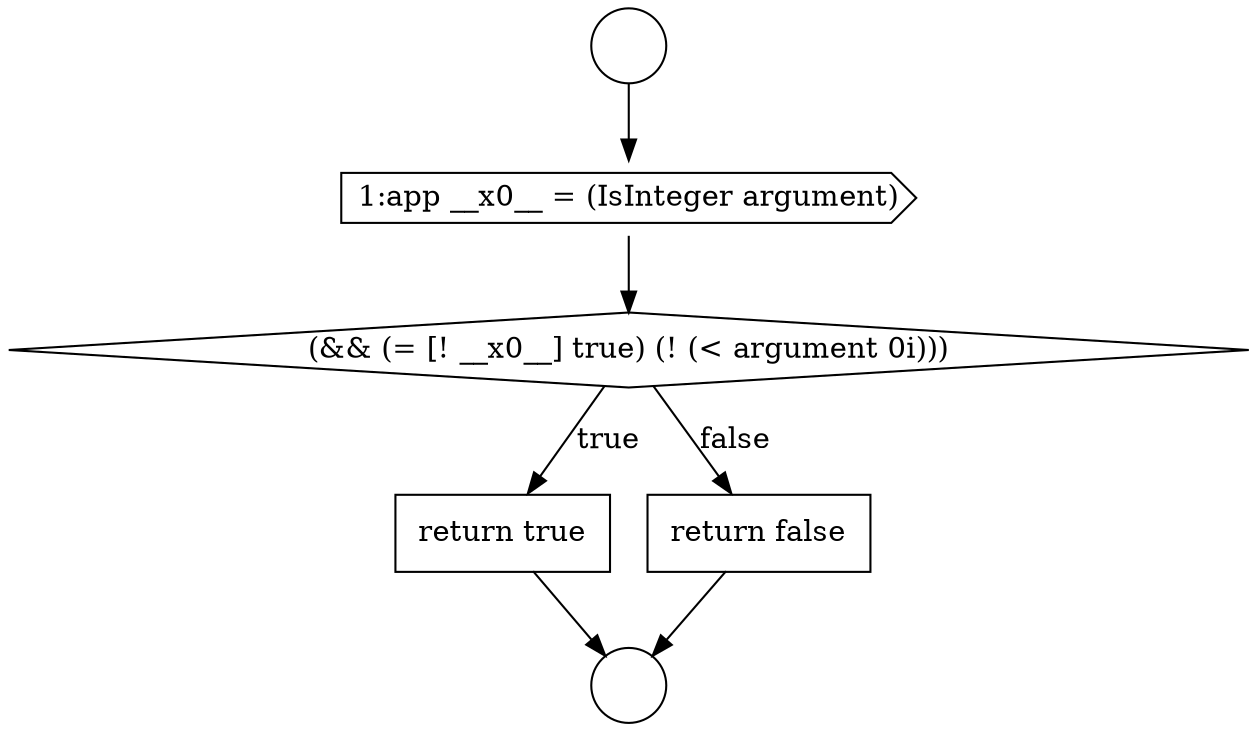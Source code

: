 digraph {
  node760 [shape=cds, label=<<font color="black">1:app __x0__ = (IsInteger argument)</font>> color="black" fillcolor="white" style=filled]
  node762 [shape=none, margin=0, label=<<font color="black">
    <table border="0" cellborder="1" cellspacing="0" cellpadding="10">
      <tr><td align="left">return true</td></tr>
    </table>
  </font>> color="black" fillcolor="white" style=filled]
  node761 [shape=diamond, label=<<font color="black">(&amp;&amp; (= [! __x0__] true) (! (&lt; argument 0i)))</font>> color="black" fillcolor="white" style=filled]
  node758 [shape=circle label=" " color="black" fillcolor="white" style=filled]
  node759 [shape=circle label=" " color="black" fillcolor="white" style=filled]
  node763 [shape=none, margin=0, label=<<font color="black">
    <table border="0" cellborder="1" cellspacing="0" cellpadding="10">
      <tr><td align="left">return false</td></tr>
    </table>
  </font>> color="black" fillcolor="white" style=filled]
  node761 -> node762 [label=<<font color="black">true</font>> color="black"]
  node761 -> node763 [label=<<font color="black">false</font>> color="black"]
  node763 -> node759 [ color="black"]
  node762 -> node759 [ color="black"]
  node760 -> node761 [ color="black"]
  node758 -> node760 [ color="black"]
}
